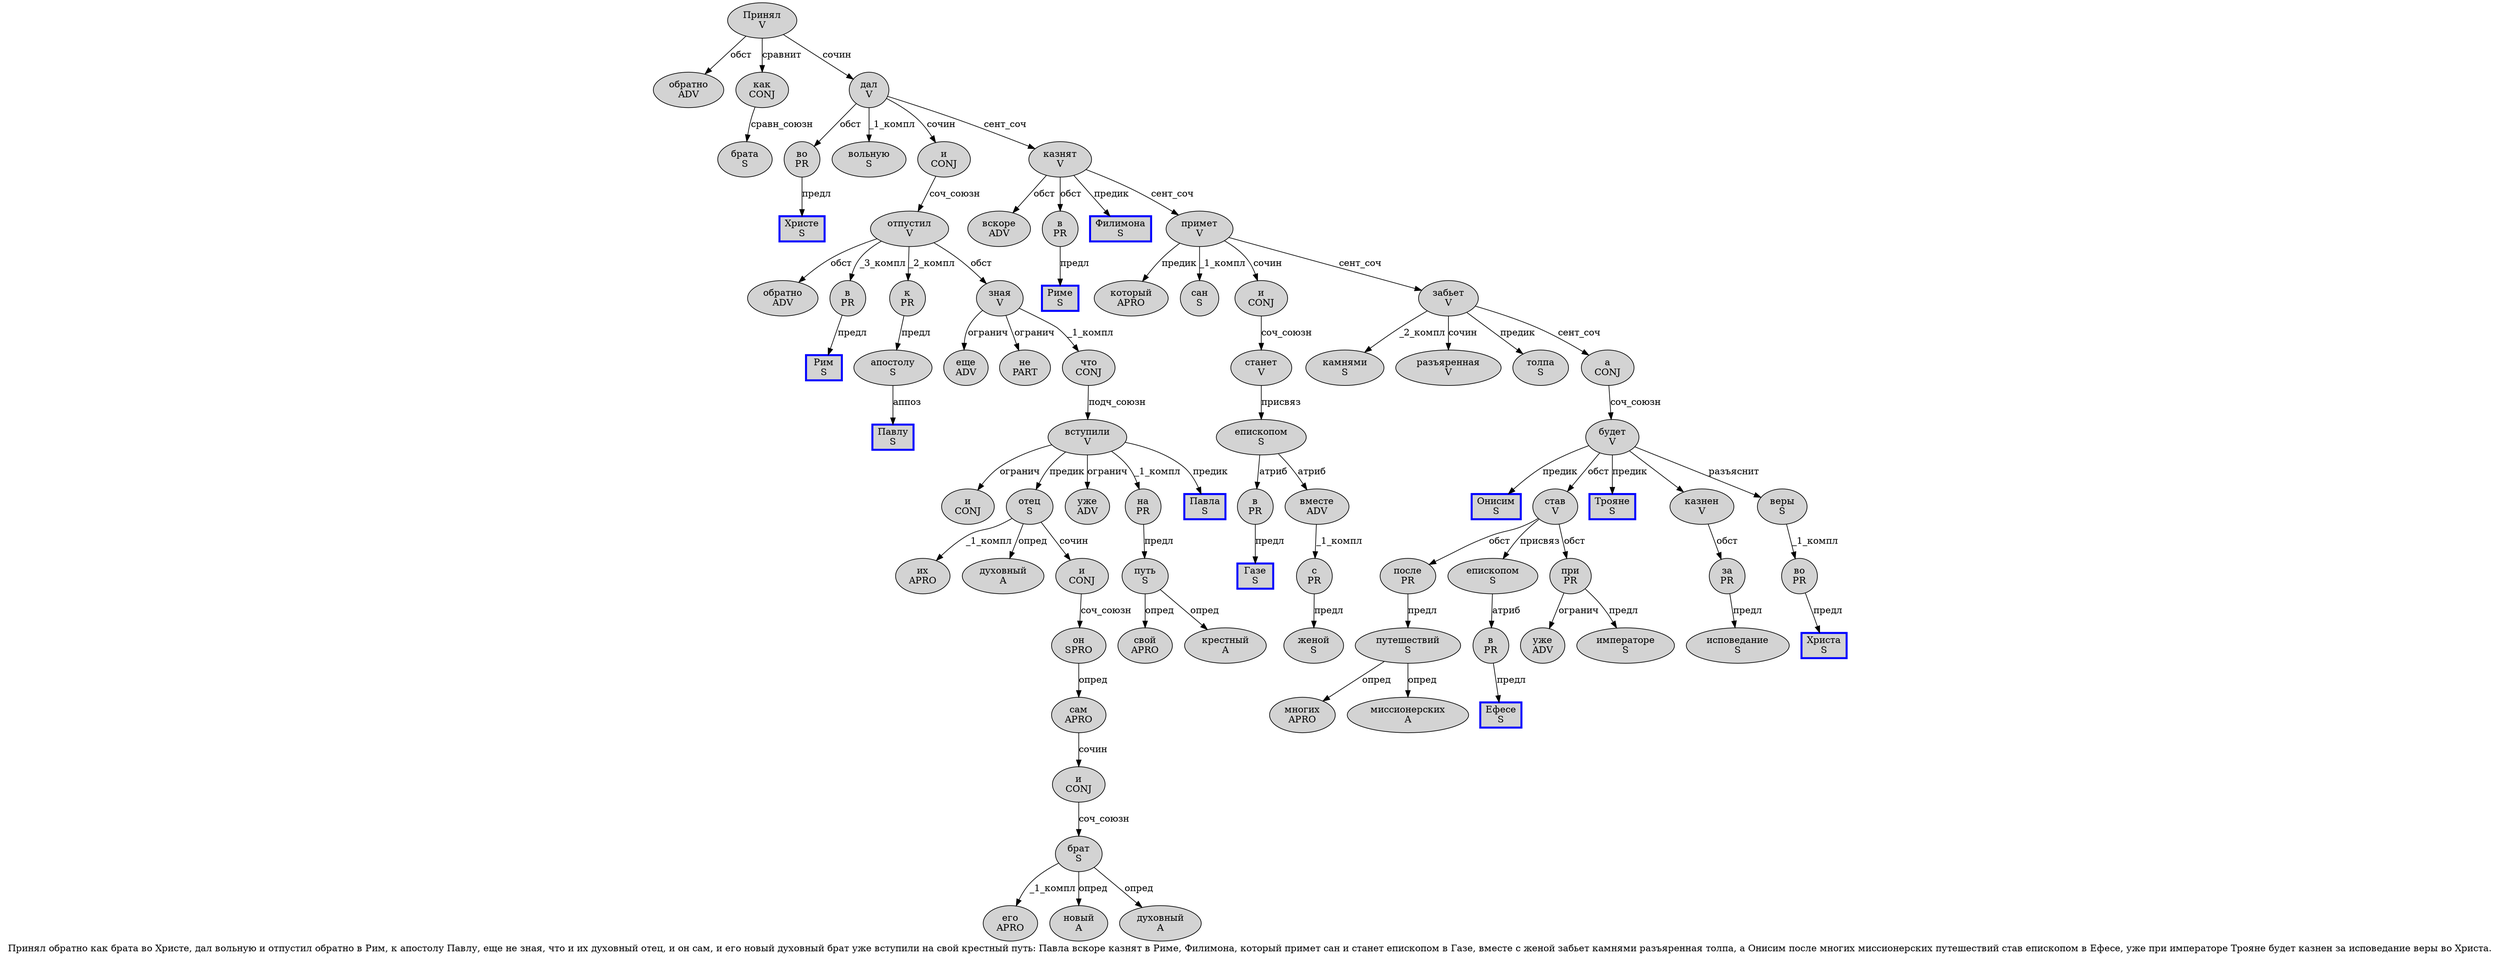 digraph SENTENCE_400 {
	graph [label="Принял обратно как брата во Христе, дал вольную и отпустил обратно в Рим, к апостолу Павлу, еще не зная, что и их духовный отец, и он сам, и его новый духовный брат уже вступили на свой крестный путь: Павла вскоре казнят в Риме, Филимона, который примет сан и станет епископом в Газе, вместе с женой забьет камнями разъяренная толпа, а Онисим после многих миссионерских путешествий став епископом в Ефесе, уже при императоре Трояне будет казнен за исповедание веры во Христа."]
	node [style=filled]
		0 [label="Принял
V" color="" fillcolor=lightgray penwidth=1 shape=ellipse]
		1 [label="обратно
ADV" color="" fillcolor=lightgray penwidth=1 shape=ellipse]
		2 [label="как
CONJ" color="" fillcolor=lightgray penwidth=1 shape=ellipse]
		3 [label="брата
S" color="" fillcolor=lightgray penwidth=1 shape=ellipse]
		4 [label="во
PR" color="" fillcolor=lightgray penwidth=1 shape=ellipse]
		5 [label="Христе
S" color=blue fillcolor=lightgray penwidth=3 shape=box]
		7 [label="дал
V" color="" fillcolor=lightgray penwidth=1 shape=ellipse]
		8 [label="вольную
S" color="" fillcolor=lightgray penwidth=1 shape=ellipse]
		9 [label="и
CONJ" color="" fillcolor=lightgray penwidth=1 shape=ellipse]
		10 [label="отпустил
V" color="" fillcolor=lightgray penwidth=1 shape=ellipse]
		11 [label="обратно
ADV" color="" fillcolor=lightgray penwidth=1 shape=ellipse]
		12 [label="в
PR" color="" fillcolor=lightgray penwidth=1 shape=ellipse]
		13 [label="Рим
S" color=blue fillcolor=lightgray penwidth=3 shape=box]
		15 [label="к
PR" color="" fillcolor=lightgray penwidth=1 shape=ellipse]
		16 [label="апостолу
S" color="" fillcolor=lightgray penwidth=1 shape=ellipse]
		17 [label="Павлу
S" color=blue fillcolor=lightgray penwidth=3 shape=box]
		19 [label="еще
ADV" color="" fillcolor=lightgray penwidth=1 shape=ellipse]
		20 [label="не
PART" color="" fillcolor=lightgray penwidth=1 shape=ellipse]
		21 [label="зная
V" color="" fillcolor=lightgray penwidth=1 shape=ellipse]
		23 [label="что
CONJ" color="" fillcolor=lightgray penwidth=1 shape=ellipse]
		24 [label="и
CONJ" color="" fillcolor=lightgray penwidth=1 shape=ellipse]
		25 [label="их
APRO" color="" fillcolor=lightgray penwidth=1 shape=ellipse]
		26 [label="духовный
A" color="" fillcolor=lightgray penwidth=1 shape=ellipse]
		27 [label="отец
S" color="" fillcolor=lightgray penwidth=1 shape=ellipse]
		29 [label="и
CONJ" color="" fillcolor=lightgray penwidth=1 shape=ellipse]
		30 [label="он
SPRO" color="" fillcolor=lightgray penwidth=1 shape=ellipse]
		31 [label="сам
APRO" color="" fillcolor=lightgray penwidth=1 shape=ellipse]
		33 [label="и
CONJ" color="" fillcolor=lightgray penwidth=1 shape=ellipse]
		34 [label="его
APRO" color="" fillcolor=lightgray penwidth=1 shape=ellipse]
		35 [label="новый
A" color="" fillcolor=lightgray penwidth=1 shape=ellipse]
		36 [label="духовный
A" color="" fillcolor=lightgray penwidth=1 shape=ellipse]
		37 [label="брат
S" color="" fillcolor=lightgray penwidth=1 shape=ellipse]
		38 [label="уже
ADV" color="" fillcolor=lightgray penwidth=1 shape=ellipse]
		39 [label="вступили
V" color="" fillcolor=lightgray penwidth=1 shape=ellipse]
		40 [label="на
PR" color="" fillcolor=lightgray penwidth=1 shape=ellipse]
		41 [label="свой
APRO" color="" fillcolor=lightgray penwidth=1 shape=ellipse]
		42 [label="крестный
A" color="" fillcolor=lightgray penwidth=1 shape=ellipse]
		43 [label="путь
S" color="" fillcolor=lightgray penwidth=1 shape=ellipse]
		45 [label="Павла
S" color=blue fillcolor=lightgray penwidth=3 shape=box]
		46 [label="вскоре
ADV" color="" fillcolor=lightgray penwidth=1 shape=ellipse]
		47 [label="казнят
V" color="" fillcolor=lightgray penwidth=1 shape=ellipse]
		48 [label="в
PR" color="" fillcolor=lightgray penwidth=1 shape=ellipse]
		49 [label="Риме
S" color=blue fillcolor=lightgray penwidth=3 shape=box]
		51 [label="Филимона
S" color=blue fillcolor=lightgray penwidth=3 shape=box]
		53 [label="который
APRO" color="" fillcolor=lightgray penwidth=1 shape=ellipse]
		54 [label="примет
V" color="" fillcolor=lightgray penwidth=1 shape=ellipse]
		55 [label="сан
S" color="" fillcolor=lightgray penwidth=1 shape=ellipse]
		56 [label="и
CONJ" color="" fillcolor=lightgray penwidth=1 shape=ellipse]
		57 [label="станет
V" color="" fillcolor=lightgray penwidth=1 shape=ellipse]
		58 [label="епископом
S" color="" fillcolor=lightgray penwidth=1 shape=ellipse]
		59 [label="в
PR" color="" fillcolor=lightgray penwidth=1 shape=ellipse]
		60 [label="Газе
S" color=blue fillcolor=lightgray penwidth=3 shape=box]
		62 [label="вместе
ADV" color="" fillcolor=lightgray penwidth=1 shape=ellipse]
		63 [label="с
PR" color="" fillcolor=lightgray penwidth=1 shape=ellipse]
		64 [label="женой
S" color="" fillcolor=lightgray penwidth=1 shape=ellipse]
		65 [label="забьет
V" color="" fillcolor=lightgray penwidth=1 shape=ellipse]
		66 [label="камнями
S" color="" fillcolor=lightgray penwidth=1 shape=ellipse]
		67 [label="разъяренная
V" color="" fillcolor=lightgray penwidth=1 shape=ellipse]
		68 [label="толпа
S" color="" fillcolor=lightgray penwidth=1 shape=ellipse]
		70 [label="а
CONJ" color="" fillcolor=lightgray penwidth=1 shape=ellipse]
		71 [label="Онисим
S" color=blue fillcolor=lightgray penwidth=3 shape=box]
		72 [label="после
PR" color="" fillcolor=lightgray penwidth=1 shape=ellipse]
		73 [label="многих
APRO" color="" fillcolor=lightgray penwidth=1 shape=ellipse]
		74 [label="миссионерских
A" color="" fillcolor=lightgray penwidth=1 shape=ellipse]
		75 [label="путешествий
S" color="" fillcolor=lightgray penwidth=1 shape=ellipse]
		76 [label="став
V" color="" fillcolor=lightgray penwidth=1 shape=ellipse]
		77 [label="епископом
S" color="" fillcolor=lightgray penwidth=1 shape=ellipse]
		78 [label="в
PR" color="" fillcolor=lightgray penwidth=1 shape=ellipse]
		79 [label="Ефесе
S" color=blue fillcolor=lightgray penwidth=3 shape=box]
		81 [label="уже
ADV" color="" fillcolor=lightgray penwidth=1 shape=ellipse]
		82 [label="при
PR" color="" fillcolor=lightgray penwidth=1 shape=ellipse]
		83 [label="императоре
S" color="" fillcolor=lightgray penwidth=1 shape=ellipse]
		84 [label="Трояне
S" color=blue fillcolor=lightgray penwidth=3 shape=box]
		85 [label="будет
V" color="" fillcolor=lightgray penwidth=1 shape=ellipse]
		86 [label="казнен
V" color="" fillcolor=lightgray penwidth=1 shape=ellipse]
		87 [label="за
PR" color="" fillcolor=lightgray penwidth=1 shape=ellipse]
		88 [label="исповедание
S" color="" fillcolor=lightgray penwidth=1 shape=ellipse]
		89 [label="веры
S" color="" fillcolor=lightgray penwidth=1 shape=ellipse]
		90 [label="во
PR" color="" fillcolor=lightgray penwidth=1 shape=ellipse]
		91 [label="Христа
S" color=blue fillcolor=lightgray penwidth=3 shape=box]
			82 -> 81 [label="огранич"]
			82 -> 83 [label="предл"]
			16 -> 17 [label="аппоз"]
			62 -> 63 [label="_1_компл"]
			27 -> 25 [label="_1_компл"]
			27 -> 26 [label="опред"]
			27 -> 29 [label="сочин"]
			23 -> 39 [label="подч_союзн"]
			75 -> 73 [label="опред"]
			75 -> 74 [label="опред"]
			63 -> 64 [label="предл"]
			9 -> 10 [label="соч_союзн"]
			33 -> 37 [label="соч_союзн"]
			15 -> 16 [label="предл"]
			4 -> 5 [label="предл"]
			48 -> 49 [label="предл"]
			47 -> 46 [label="обст"]
			47 -> 48 [label="обст"]
			47 -> 51 [label="предик"]
			47 -> 54 [label="сент_соч"]
			56 -> 57 [label="соч_союзн"]
			21 -> 19 [label="огранич"]
			21 -> 20 [label="огранич"]
			21 -> 23 [label="_1_компл"]
			65 -> 66 [label="_2_компл"]
			65 -> 67 [label="сочин"]
			65 -> 68 [label="предик"]
			65 -> 70 [label="сент_соч"]
			29 -> 30 [label="соч_союзн"]
			59 -> 60 [label="предл"]
			43 -> 41 [label="опред"]
			43 -> 42 [label="опред"]
			39 -> 24 [label="огранич"]
			39 -> 27 [label="предик"]
			39 -> 38 [label="огранич"]
			39 -> 40 [label="_1_компл"]
			39 -> 45 [label="предик"]
			40 -> 43 [label="предл"]
			10 -> 11 [label="обст"]
			10 -> 12 [label="_3_компл"]
			10 -> 15 [label="_2_компл"]
			10 -> 21 [label="обст"]
			86 -> 87 [label="обст"]
			37 -> 34 [label="_1_компл"]
			37 -> 35 [label="опред"]
			37 -> 36 [label="опред"]
			58 -> 59 [label="атриб"]
			58 -> 62 [label="атриб"]
			57 -> 58 [label="присвяз"]
			54 -> 53 [label="предик"]
			54 -> 55 [label="_1_компл"]
			54 -> 56 [label="сочин"]
			54 -> 65 [label="сент_соч"]
			76 -> 72 [label="обст"]
			76 -> 77 [label="присвяз"]
			76 -> 82 [label="обст"]
			70 -> 85 [label="соч_союзн"]
			12 -> 13 [label="предл"]
			89 -> 90 [label="_1_компл"]
			30 -> 31 [label="опред"]
			90 -> 91 [label="предл"]
			2 -> 3 [label="сравн_союзн"]
			77 -> 78 [label="атриб"]
			78 -> 79 [label="предл"]
			72 -> 75 [label="предл"]
			0 -> 1 [label="обст"]
			0 -> 2 [label="сравнит"]
			0 -> 7 [label="сочин"]
			85 -> 71 [label="предик"]
			85 -> 76 [label="обст"]
			85 -> 84 [label="предик"]
			85 -> 86
			85 -> 89 [label="разъяснит"]
			87 -> 88 [label="предл"]
			31 -> 33 [label="сочин"]
			7 -> 4 [label="обст"]
			7 -> 8 [label="_1_компл"]
			7 -> 9 [label="сочин"]
			7 -> 47 [label="сент_соч"]
}